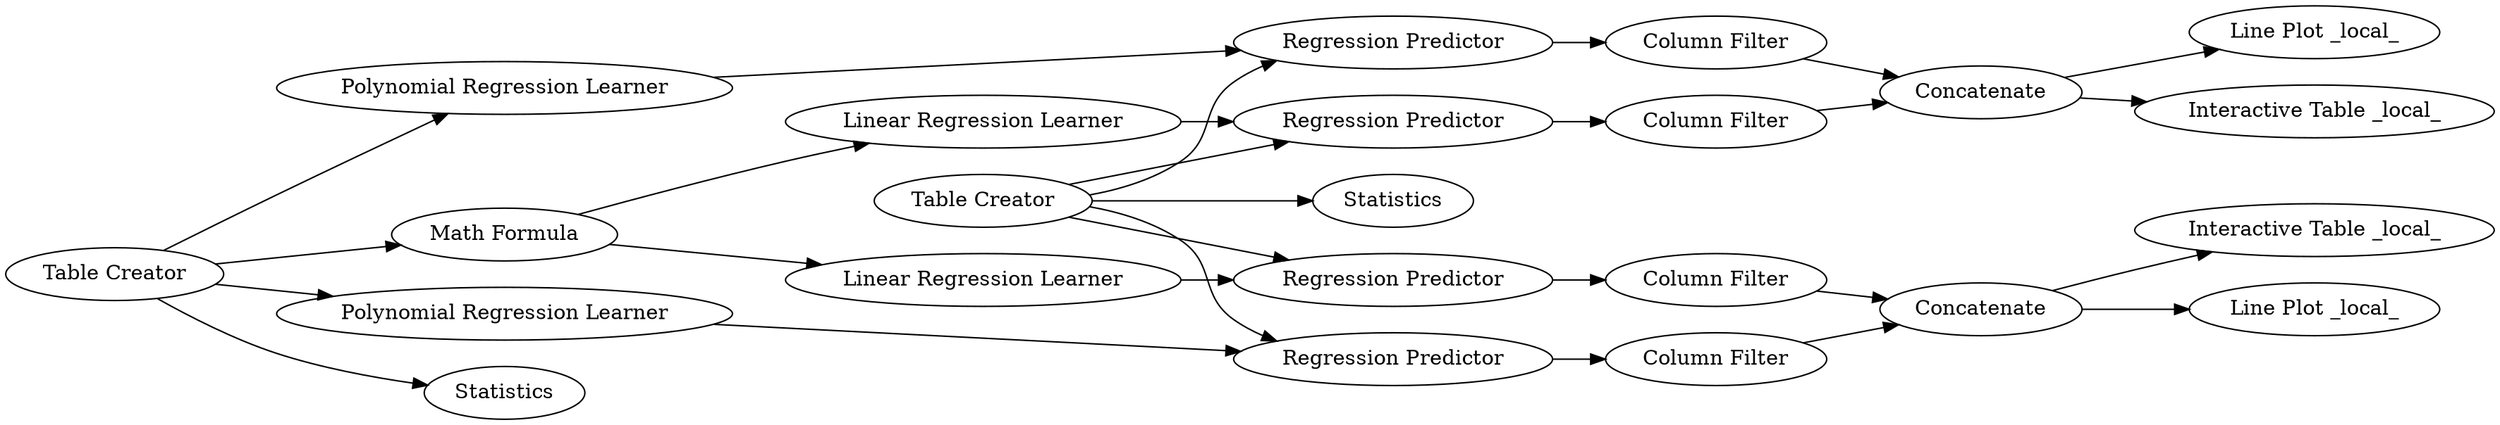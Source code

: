 digraph {
	"-5059081609209928531_28" [label="Polynomial Regression Learner"]
	"-5059081609209928531_55" [label="Interactive Table _local_"]
	"-5059081609209928531_49" [label="Column Filter"]
	"-5059081609209928531_9" [label="Regression Predictor"]
	"-5059081609209928531_38" [label="Regression Predictor"]
	"-5059081609209928531_7" [label="Linear Regression Learner"]
	"-5059081609209928531_57" [label="Line Plot _local_"]
	"-5059081609209928531_31" [label="Linear Regression Learner"]
	"-5059081609209928531_1" [label="Table Creator"]
	"-5059081609209928531_52" [label=Concatenate]
	"-5059081609209928531_56" [label="Line Plot _local_"]
	"-5059081609209928531_58" [label="Interactive Table _local_"]
	"-5059081609209928531_51" [label="Column Filter"]
	"-5059081609209928531_48" [label="Column Filter"]
	"-5059081609209928531_14" [label=Statistics]
	"-5059081609209928531_35" [label="Math Formula"]
	"-5059081609209928531_47" [label=Concatenate]
	"-5059081609209928531_25" [label="Table Creator"]
	"-5059081609209928531_41" [label="Polynomial Regression Learner"]
	"-5059081609209928531_29" [label="Regression Predictor"]
	"-5059081609209928531_42" [label=Statistics]
	"-5059081609209928531_50" [label="Column Filter"]
	"-5059081609209928531_32" [label="Regression Predictor"]
	"-5059081609209928531_1" -> "-5059081609209928531_32"
	"-5059081609209928531_7" -> "-5059081609209928531_9"
	"-5059081609209928531_49" -> "-5059081609209928531_47"
	"-5059081609209928531_47" -> "-5059081609209928531_58"
	"-5059081609209928531_35" -> "-5059081609209928531_31"
	"-5059081609209928531_51" -> "-5059081609209928531_52"
	"-5059081609209928531_50" -> "-5059081609209928531_52"
	"-5059081609209928531_52" -> "-5059081609209928531_55"
	"-5059081609209928531_35" -> "-5059081609209928531_7"
	"-5059081609209928531_25" -> "-5059081609209928531_35"
	"-5059081609209928531_28" -> "-5059081609209928531_29"
	"-5059081609209928531_25" -> "-5059081609209928531_28"
	"-5059081609209928531_31" -> "-5059081609209928531_32"
	"-5059081609209928531_1" -> "-5059081609209928531_38"
	"-5059081609209928531_48" -> "-5059081609209928531_47"
	"-5059081609209928531_41" -> "-5059081609209928531_38"
	"-5059081609209928531_25" -> "-5059081609209928531_42"
	"-5059081609209928531_32" -> "-5059081609209928531_50"
	"-5059081609209928531_47" -> "-5059081609209928531_56"
	"-5059081609209928531_29" -> "-5059081609209928531_49"
	"-5059081609209928531_1" -> "-5059081609209928531_29"
	"-5059081609209928531_1" -> "-5059081609209928531_14"
	"-5059081609209928531_52" -> "-5059081609209928531_57"
	"-5059081609209928531_1" -> "-5059081609209928531_9"
	"-5059081609209928531_38" -> "-5059081609209928531_51"
	"-5059081609209928531_9" -> "-5059081609209928531_48"
	"-5059081609209928531_25" -> "-5059081609209928531_41"
	rankdir=LR
}
